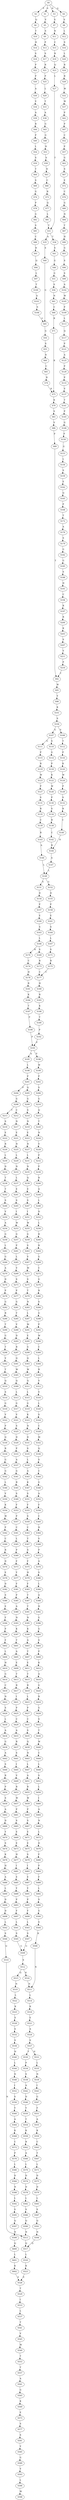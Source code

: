 strict digraph  {
	S0 -> S1 [ label = S ];
	S0 -> S2 [ label = P ];
	S0 -> S3 [ label = H ];
	S0 -> S4 [ label = Q ];
	S1 -> S5 [ label = V ];
	S2 -> S6 [ label = Q ];
	S3 -> S7 [ label = S ];
	S4 -> S8 [ label = S ];
	S5 -> S9 [ label = S ];
	S6 -> S10 [ label = T ];
	S7 -> S11 [ label = N ];
	S8 -> S12 [ label = L ];
	S9 -> S13 [ label = P ];
	S10 -> S14 [ label = H ];
	S11 -> S15 [ label = C ];
	S12 -> S16 [ label = S ];
	S13 -> S17 [ label = S ];
	S14 -> S18 [ label = S ];
	S15 -> S19 [ label = R ];
	S16 -> S20 [ label = L ];
	S17 -> S21 [ label = R ];
	S18 -> S22 [ label = P ];
	S19 -> S23 [ label = Q ];
	S20 -> S24 [ label = R ];
	S21 -> S25 [ label = P ];
	S22 -> S26 [ label = P ];
	S23 -> S27 [ label = L ];
	S24 -> S28 [ label = R ];
	S25 -> S29 [ label = L ];
	S26 -> S30 [ label = A ];
	S27 -> S31 [ label = T ];
	S28 -> S32 [ label = W ];
	S29 -> S33 [ label = T ];
	S30 -> S34 [ label = V ];
	S31 -> S35 [ label = A ];
	S31 -> S36 [ label = T ];
	S32 -> S37 [ label = W ];
	S33 -> S38 [ label = A ];
	S34 -> S39 [ label = A ];
	S35 -> S40 [ label = S ];
	S36 -> S41 [ label = S ];
	S37 -> S42 [ label = P ];
	S38 -> S43 [ label = G ];
	S39 -> S44 [ label = R ];
	S40 -> S45 [ label = G ];
	S41 -> S46 [ label = G ];
	S42 -> S47 [ label = P ];
	S43 -> S48 [ label = G ];
	S44 -> S49 [ label = P ];
	S45 -> S50 [ label = G ];
	S46 -> S51 [ label = G ];
	S47 -> S52 [ label = C ];
	S48 -> S53 [ label = H ];
	S49 -> S54 [ label = L ];
	S50 -> S55 [ label = S ];
	S51 -> S56 [ label = S ];
	S52 -> S57 [ label = P ];
	S53 -> S58 [ label = S ];
	S54 -> S59 [ label = S ];
	S55 -> S60 [ label = N ];
	S56 -> S61 [ label = N ];
	S57 -> S62 [ label = G ];
	S58 -> S63 [ label = N ];
	S59 -> S64 [ label = T ];
	S60 -> S65 [ label = C ];
	S61 -> S66 [ label = C ];
	S62 -> S67 [ label = S ];
	S63 -> S68 [ label = C ];
	S64 -> S69 [ label = S ];
	S65 -> S70 [ label = R ];
	S66 -> S71 [ label = R ];
	S67 -> S72 [ label = E ];
	S68 -> S73 [ label = R ];
	S69 -> S74 [ label = G ];
	S70 -> S75 [ label = R ];
	S71 -> S75 [ label = R ];
	S72 -> S76 [ label = C ];
	S73 -> S77 [ label = Q ];
	S74 -> S78 [ label = P ];
	S75 -> S79 [ label = K ];
	S76 -> S80 [ label = G ];
	S77 -> S81 [ label = L ];
	S78 -> S82 [ label = G ];
	S79 -> S83 [ label = S ];
	S80 -> S84 [ label = N ];
	S81 -> S31 [ label = T ];
	S82 -> S85 [ label = S ];
	S83 -> S86 [ label = V ];
	S84 -> S87 [ label = T ];
	S85 -> S88 [ label = C ];
	S86 -> S89 [ label = P ];
	S87 -> S90 [ label = H ];
	S88 -> S91 [ label = R ];
	S89 -> S92 [ label = T ];
	S90 -> S93 [ label = G ];
	S91 -> S94 [ label = Q ];
	S92 -> S95 [ label = W ];
	S93 -> S96 [ label = S ];
	S94 -> S97 [ label = L ];
	S95 -> S98 [ label = V ];
	S96 -> S99 [ label = S ];
	S97 -> S100 [ label = T ];
	S98 -> S101 [ label = K ];
	S99 -> S102 [ label = A ];
	S100 -> S103 [ label = A ];
	S101 -> S104 [ label = S ];
	S102 -> S105 [ label = W ];
	S103 -> S106 [ label = S ];
	S104 -> S107 [ label = G ];
	S104 -> S108 [ label = S ];
	S105 -> S109 [ label = P ];
	S106 -> S45 [ label = G ];
	S107 -> S110 [ label = S ];
	S107 -> S111 [ label = G ];
	S108 -> S112 [ label = T ];
	S109 -> S113 [ label = L ];
	S110 -> S114 [ label = G ];
	S111 -> S115 [ label = P ];
	S112 -> S116 [ label = P ];
	S113 -> S117 [ label = Q ];
	S114 -> S118 [ label = P ];
	S115 -> S119 [ label = R ];
	S116 -> S120 [ label = K ];
	S117 -> S121 [ label = P ];
	S118 -> S122 [ label = K ];
	S119 -> S123 [ label = W ];
	S120 -> S124 [ label = W ];
	S121 -> S125 [ label = A ];
	S122 -> S126 [ label = W ];
	S123 -> S127 [ label = P ];
	S124 -> S128 [ label = P ];
	S125 -> S129 [ label = P ];
	S126 -> S130 [ label = P ];
	S127 -> S131 [ label = S ];
	S128 -> S132 [ label = S ];
	S129 -> S133 [ label = P ];
	S130 -> S134 [ label = S ];
	S131 -> S135 [ label = R ];
	S132 -> S136 [ label = R ];
	S133 -> S137 [ label = V ];
	S134 -> S138 [ label = R ];
	S135 -> S139 [ label = C ];
	S136 -> S140 [ label = C ];
	S137 -> S141 [ label = T ];
	S138 -> S142 [ label = C ];
	S139 -> S143 [ label = R ];
	S140 -> S144 [ label = R ];
	S141 -> S145 [ label = P ];
	S142 -> S144 [ label = R ];
	S143 -> S146 [ label = A ];
	S144 -> S147 [ label = A ];
	S145 -> S148 [ label = G ];
	S146 -> S149 [ label = L ];
	S147 -> S149 [ label = L ];
	S148 -> S150 [ label = P ];
	S149 -> S151 [ label = E ];
	S149 -> S152 [ label = G ];
	S150 -> S153 [ label = G ];
	S151 -> S154 [ label = D ];
	S152 -> S155 [ label = D ];
	S153 -> S156 [ label = L ];
	S154 -> S157 [ label = P ];
	S155 -> S158 [ label = P ];
	S156 -> S159 [ label = S ];
	S157 -> S160 [ label = E ];
	S158 -> S161 [ label = E ];
	S159 -> S162 [ label = E ];
	S160 -> S163 [ label = S ];
	S161 -> S164 [ label = S ];
	S162 -> S165 [ label = Q ];
	S163 -> S166 [ label = L ];
	S164 -> S167 [ label = L ];
	S165 -> S168 [ label = P ];
	S166 -> S169 [ label = S ];
	S166 -> S170 [ label = R ];
	S167 -> S171 [ label = S ];
	S168 -> S172 [ label = T ];
	S169 -> S173 [ label = R ];
	S170 -> S174 [ label = C ];
	S171 -> S175 [ label = R ];
	S172 -> S176 [ label = A ];
	S173 -> S177 [ label = C ];
	S174 -> S178 [ label = H ];
	S175 -> S177 [ label = C ];
	S176 -> S179 [ label = S ];
	S177 -> S180 [ label = H ];
	S178 -> S181 [ label = R ];
	S179 -> S182 [ label = G ];
	S180 -> S183 [ label = R ];
	S181 -> S184 [ label = K ];
	S182 -> S185 [ label = G ];
	S183 -> S186 [ label = K ];
	S184 -> S187 [ label = T ];
	S185 -> S188 [ label = S ];
	S186 -> S189 [ label = T ];
	S187 -> S190 [ label = P ];
	S188 -> S191 [ label = H ];
	S189 -> S192 [ label = P ];
	S190 -> S193 [ label = P ];
	S191 -> S194 [ label = C ];
	S192 -> S193 [ label = P ];
	S193 -> S195 [ label = A ];
	S193 -> S196 [ label = P ];
	S194 -> S197 [ label = R ];
	S195 -> S198 [ label = L ];
	S196 -> S199 [ label = W ];
	S197 -> S200 [ label = R ];
	S198 -> S201 [ label = P ];
	S199 -> S202 [ label = P ];
	S200 -> S203 [ label = K ];
	S201 -> S204 [ label = P ];
	S201 -> S205 [ label = Q ];
	S202 -> S206 [ label = S ];
	S203 -> S207 [ label = S ];
	S204 -> S208 [ label = G ];
	S205 -> S209 [ label = G ];
	S206 -> S210 [ label = G ];
	S207 -> S211 [ label = V ];
	S208 -> S212 [ label = C ];
	S208 -> S213 [ label = T ];
	S209 -> S214 [ label = S ];
	S210 -> S215 [ label = Q ];
	S211 -> S216 [ label = P ];
	S212 -> S217 [ label = N ];
	S213 -> S218 [ label = S ];
	S214 -> S219 [ label = N ];
	S215 -> S220 [ label = T ];
	S216 -> S92 [ label = T ];
	S217 -> S221 [ label = E ];
	S218 -> S222 [ label = E ];
	S219 -> S223 [ label = E ];
	S220 -> S224 [ label = N ];
	S221 -> S225 [ label = N ];
	S222 -> S226 [ label = R ];
	S223 -> S227 [ label = N ];
	S224 -> S228 [ label = V ];
	S225 -> S229 [ label = L ];
	S226 -> S230 [ label = L ];
	S227 -> S231 [ label = L ];
	S228 -> S232 [ label = P ];
	S229 -> S233 [ label = N ];
	S230 -> S234 [ label = D ];
	S231 -> S235 [ label = N ];
	S232 -> S236 [ label = P ];
	S233 -> S237 [ label = L ];
	S234 -> S238 [ label = T ];
	S235 -> S239 [ label = Q ];
	S236 -> S240 [ label = R ];
	S237 -> S241 [ label = E ];
	S238 -> S242 [ label = T ];
	S239 -> S243 [ label = E ];
	S240 -> S244 [ label = A ];
	S241 -> S245 [ label = S ];
	S242 -> S246 [ label = S ];
	S243 -> S247 [ label = S ];
	S244 -> S248 [ label = L ];
	S245 -> S249 [ label = I ];
	S246 -> S250 [ label = V ];
	S247 -> S251 [ label = I ];
	S248 -> S252 [ label = D ];
	S249 -> S253 [ label = W ];
	S250 -> S254 [ label = A ];
	S251 -> S255 [ label = W ];
	S252 -> S256 [ label = L ];
	S253 -> S257 [ label = G ];
	S254 -> S258 [ label = G ];
	S255 -> S259 [ label = G ];
	S256 -> S260 [ label = R ];
	S257 -> S261 [ label = P ];
	S258 -> S262 [ label = L ];
	S259 -> S263 [ label = S ];
	S260 -> S264 [ label = R ];
	S261 -> S265 [ label = L ];
	S262 -> S266 [ label = G ];
	S263 -> S267 [ label = V ];
	S264 -> S268 [ label = G ];
	S265 -> S269 [ label = V ];
	S266 -> S270 [ label = A ];
	S267 -> S271 [ label = M ];
	S268 -> S272 [ label = C ];
	S269 -> S273 [ label = S ];
	S270 -> S274 [ label = D ];
	S271 -> S275 [ label = S ];
	S272 -> S276 [ label = G ];
	S273 -> S277 [ label = P ];
	S274 -> S278 [ label = P ];
	S275 -> S279 [ label = T ];
	S276 -> S280 [ label = R ];
	S277 -> S281 [ label = G ];
	S278 -> S282 [ label = G ];
	S279 -> S283 [ label = N ];
	S280 -> S284 [ label = S ];
	S281 -> S285 [ label = T ];
	S282 -> S286 [ label = R ];
	S283 -> S287 [ label = L ];
	S284 -> S288 [ label = G ];
	S285 -> S289 [ label = V ];
	S286 -> S290 [ label = T ];
	S287 -> S291 [ label = M ];
	S288 -> S292 [ label = P ];
	S289 -> S293 [ label = D ];
	S290 -> S294 [ label = G ];
	S291 -> S295 [ label = E ];
	S292 -> S296 [ label = W ];
	S293 -> S297 [ label = R ];
	S294 -> S298 [ label = T ];
	S295 -> S299 [ label = G ];
	S296 -> S300 [ label = C ];
	S297 -> S301 [ label = Q ];
	S298 -> S302 [ label = V ];
	S299 -> S303 [ label = Q ];
	S300 -> S304 [ label = L ];
	S301 -> S305 [ label = W ];
	S302 -> S306 [ label = T ];
	S303 -> S307 [ label = W ];
	S304 -> S308 [ label = R ];
	S305 -> S309 [ label = Q ];
	S306 -> S310 [ label = Q ];
	S307 -> S311 [ label = Q ];
	S308 -> S312 [ label = V ];
	S309 -> S313 [ label = L ];
	S310 -> S314 [ label = S ];
	S311 -> S315 [ label = L ];
	S312 -> S316 [ label = V ];
	S313 -> S317 [ label = G ];
	S314 -> S318 [ label = G ];
	S315 -> S319 [ label = G ];
	S316 -> S320 [ label = L ];
	S317 -> S321 [ label = V ];
	S318 -> S322 [ label = V ];
	S319 -> S323 [ label = K ];
	S320 -> S324 [ label = S ];
	S321 -> S325 [ label = S ];
	S322 -> S326 [ label = P ];
	S323 -> S327 [ label = N ];
	S324 -> S328 [ label = C ];
	S325 -> S329 [ label = D ];
	S326 -> S330 [ label = Q ];
	S327 -> S331 [ label = D ];
	S328 -> S332 [ label = M ];
	S329 -> S333 [ label = P ];
	S330 -> S334 [ label = R ];
	S331 -> S335 [ label = S ];
	S332 -> S336 [ label = Q ];
	S333 -> S337 [ label = A ];
	S334 -> S338 [ label = G ];
	S335 -> S339 [ label = L ];
	S336 -> S340 [ label = S ];
	S337 -> S341 [ label = G ];
	S338 -> S342 [ label = G ];
	S339 -> S343 [ label = A ];
	S340 -> S344 [ label = C ];
	S341 -> S345 [ label = R ];
	S342 -> S346 [ label = L ];
	S343 -> S347 [ label = K ];
	S344 -> S348 [ label = G ];
	S345 -> S349 [ label = S ];
	S346 -> S350 [ label = V ];
	S347 -> S351 [ label = S ];
	S348 -> S352 [ label = A ];
	S349 -> S353 [ label = F ];
	S350 -> S354 [ label = K ];
	S351 -> S355 [ label = F ];
	S352 -> S356 [ label = F ];
	S353 -> S357 [ label = P ];
	S354 -> S358 [ label = W ];
	S355 -> S359 [ label = S ];
	S356 -> S360 [ label = C ];
	S357 -> S361 [ label = C ];
	S358 -> S362 [ label = P ];
	S359 -> S363 [ label = C ];
	S360 -> S364 [ label = H ];
	S361 -> S365 [ label = L ];
	S362 -> S366 [ label = C ];
	S363 -> S367 [ label = T ];
	S364 -> S368 [ label = V ];
	S365 -> S369 [ label = P ];
	S366 -> S370 [ label = R ];
	S367 -> S371 [ label = S ];
	S368 -> S372 [ label = P ];
	S369 -> S373 [ label = F ];
	S370 -> S374 [ label = D ];
	S371 -> S375 [ label = F ];
	S372 -> S376 [ label = A ];
	S373 -> S377 [ label = Y ];
	S374 -> S378 [ label = E ];
	S375 -> S379 [ label = H ];
	S376 -> S380 [ label = S ];
	S377 -> S381 [ label = F ];
	S378 -> S382 [ label = D ];
	S379 -> S383 [ label = F ];
	S380 -> S384 [ label = L ];
	S381 -> S385 [ label = P ];
	S382 -> S386 [ label = S ];
	S383 -> S387 [ label = T ];
	S384 -> S388 [ label = A ];
	S385 -> S389 [ label = A ];
	S386 -> S390 [ label = E ];
	S387 -> S391 [ label = T ];
	S388 -> S392 [ label = H ];
	S389 -> S393 [ label = N ];
	S390 -> S394 [ label = F ];
	S391 -> S395 [ label = N ];
	S392 -> S396 [ label = G ];
	S393 -> S397 [ label = K ];
	S394 -> S398 [ label = P ];
	S395 -> S399 [ label = K ];
	S396 -> S400 [ label = G ];
	S397 -> S401 [ label = T ];
	S398 -> S402 [ label = F ];
	S399 -> S403 [ label = A ];
	S400 -> S404 [ label = S ];
	S401 -> S405 [ label = A ];
	S402 -> S406 [ label = L ];
	S403 -> S407 [ label = T ];
	S404 -> S408 [ label = P ];
	S405 -> S409 [ label = E ];
	S406 -> S410 [ label = H ];
	S407 -> S411 [ label = E ];
	S408 -> S412 [ label = K ];
	S409 -> S413 [ label = T ];
	S410 -> S414 [ label = G ];
	S411 -> S415 [ label = T ];
	S412 -> S416 [ label = A ];
	S413 -> S417 [ label = R ];
	S414 -> S418 [ label = C ];
	S415 -> S419 [ label = R ];
	S416 -> S420 [ label = G ];
	S417 -> S421 [ label = I ];
	S418 -> S422 [ label = N ];
	S419 -> S423 [ label = L ];
	S420 -> S424 [ label = R ];
	S421 -> S425 [ label = P ];
	S422 -> S426 [ label = S ];
	S423 -> S427 [ label = P ];
	S424 -> S428 [ label = G ];
	S425 -> S429 [ label = C ];
	S426 -> S430 [ label = L ];
	S427 -> S431 [ label = C ];
	S428 -> S432 [ label = S ];
	S429 -> S433 [ label = A ];
	S430 -> S434 [ label = A ];
	S431 -> S435 [ label = S ];
	S432 -> S436 [ label = T ];
	S433 -> S437 [ label = R ];
	S434 -> S438 [ label = G ];
	S435 -> S439 [ label = Q ];
	S436 -> S440 [ label = W ];
	S437 -> S441 [ label = S ];
	S438 -> S442 [ label = A ];
	S439 -> S443 [ label = N ];
	S440 -> S444 [ label = C ];
	S441 -> S445 [ label = I ];
	S442 -> S446 [ label = S ];
	S443 -> S447 [ label = L ];
	S444 -> S448 [ label = L ];
	S445 -> S449 [ label = V ];
	S446 -> S450 [ label = R ];
	S447 -> S451 [ label = A ];
	S448 -> S452 [ label = S ];
	S449 -> S453 [ label = R ];
	S450 -> S454 [ label = P ];
	S451 -> S455 [ label = R ];
	S452 -> S456 [ label = L ];
	S453 -> S457 [ label = W ];
	S454 -> S458 [ label = S ];
	S455 -> S459 [ label = W ];
	S456 -> S460 [ label = I ];
	S457 -> S461 [ label = P ];
	S458 -> S462 [ label = A ];
	S459 -> S463 [ label = P ];
	S460 -> S464 [ label = A ];
	S461 -> S465 [ label = S ];
	S462 -> S466 [ label = D ];
	S463 -> S467 [ label = S ];
	S464 -> S468 [ label = N ];
	S465 -> S469 [ label = E ];
	S466 -> S470 [ label = Y ];
	S467 -> S471 [ label = E ];
	S468 -> S472 [ label = L ];
	S469 -> S473 [ label = E ];
	S470 -> S474 [ label = S ];
	S471 -> S475 [ label = E ];
	S472 -> S476 [ label = D ];
	S473 -> S477 [ label = H ];
	S474 -> S478 [ label = K ];
	S475 -> S479 [ label = S ];
	S476 -> S480 [ label = F ];
	S477 -> S481 [ label = I ];
	S478 -> S482 [ label = H ];
	S479 -> S483 [ label = I ];
	S480 -> S484 [ label = P ];
	S481 -> S485 [ label = E ];
	S482 -> S486 [ label = A ];
	S483 -> S487 [ label = E ];
	S484 -> S488 [ label = F ];
	S485 -> S489 [ label = Y ];
	S486 -> S490 [ label = L ];
	S487 -> S491 [ label = Y ];
	S488 -> S492 [ label = L ];
	S489 -> S493 [ label = P ];
	S490 -> S494 [ label = D ];
	S491 -> S495 [ label = P ];
	S492 -> S496 [ label = S ];
	S493 -> S497 [ label = F ];
	S494 -> S498 [ label = D ];
	S495 -> S499 [ label = F ];
	S496 -> S500 [ label = G ];
	S497 -> S501 [ label = L ];
	S498 -> S502 [ label = L ];
	S499 -> S503 [ label = L ];
	S500 -> S504 [ label = S ];
	S501 -> S505 [ label = S ];
	S502 -> S506 [ label = S ];
	S503 -> S507 [ label = S ];
	S504 -> S508 [ label = K ];
	S505 -> S509 [ label = G ];
	S506 -> S510 [ label = Q ];
	S507 -> S509 [ label = G ];
	S508 -> S511 [ label = N ];
	S509 -> S512 [ label = S ];
	S510 -> S513 [ label = N ];
	S511 -> S514 [ label = L ];
	S512 -> S515 [ label = Q ];
	S512 -> S516 [ label = K ];
	S513 -> S517 [ label = Q ];
	S514 -> S518 [ label = K ];
	S515 -> S519 [ label = N ];
	S516 -> S511 [ label = N ];
	S517 -> S520 [ label = L ];
	S518 -> S521 [ label = E ];
	S519 -> S522 [ label = L ];
	S520 -> S523 [ label = K ];
	S521 -> S524 [ label = A ];
	S522 -> S525 [ label = K ];
	S523 -> S526 [ label = E ];
	S524 -> S527 [ label = S ];
	S525 -> S528 [ label = E ];
	S526 -> S529 [ label = T ];
	S527 -> S530 [ label = Y ];
	S527 -> S531 [ label = H ];
	S528 -> S532 [ label = S ];
	S529 -> S533 [ label = I ];
	S530 -> S534 [ label = P ];
	S531 -> S535 [ label = L ];
	S532 -> S536 [ label = S ];
	S533 -> S537 [ label = L ];
	S534 -> S538 [ label = S ];
	S535 -> S539 [ label = N ];
	S536 -> S540 [ label = H ];
	S537 -> S541 [ label = T ];
	S538 -> S542 [ label = A ];
	S539 -> S543 [ label = I ];
	S540 -> S544 [ label = L ];
	S541 -> S545 [ label = V ];
	S542 -> S546 [ label = D ];
	S543 -> S547 [ label = G ];
	S544 -> S548 [ label = N ];
	S545 -> S549 [ label = M ];
	S546 -> S550 [ label = Y ];
	S547 -> S551 [ label = F ];
	S548 -> S552 [ label = I ];
	S549 -> S553 [ label = T ];
	S550 -> S554 [ label = T ];
	S551 -> S555 [ label = A ];
	S552 -> S556 [ label = S ];
	S553 -> S557 [ label = T ];
	S554 -> S558 [ label = K ];
	S555 -> S559 [ label = K ];
	S556 -> S560 [ label = Y ];
	S557 -> S561 [ label = A ];
	S558 -> S562 [ label = R ];
	S559 -> S563 [ label = C ];
	S560 -> S564 [ label = A ];
	S561 -> S565 [ label = G ];
	S562 -> S566 [ label = A ];
	S563 -> S567 [ label = T ];
	S564 -> S568 [ label = K ];
	S565 -> S569 [ label = K ];
	S566 -> S570 [ label = L ];
	S567 -> S571 [ label = L ];
	S568 -> S572 [ label = C ];
	S569 -> S573 [ label = E ];
	S570 -> S574 [ label = D ];
	S571 -> S575 [ label = D ];
	S572 -> S576 [ label = P ];
	S573 -> S577 [ label = S ];
	S574 -> S578 [ label = D ];
	S575 -> S579 [ label = D ];
	S576 -> S580 [ label = L ];
	S577 -> S581 [ label = S ];
	S578 -> S582 [ label = L ];
	S579 -> S583 [ label = L ];
	S580 -> S584 [ label = D ];
	S581 -> S585 [ label = V ];
	S582 -> S586 [ label = S ];
	S583 -> S587 [ label = S ];
	S584 -> S588 [ label = N ];
	S585 -> S589 [ label = G ];
	S586 -> S590 [ label = Q ];
	S587 -> S591 [ label = Q ];
	S588 -> S592 [ label = L ];
	S589 -> S593 [ label = V ];
	S590 -> S513 [ label = N ];
	S591 -> S594 [ label = N ];
	S592 -> S595 [ label = S ];
	S593 -> S596 [ label = L ];
	S594 -> S517 [ label = Q ];
	S595 -> S597 [ label = Q ];
	S596 -> S598 [ label = M ];
	S597 -> S599 [ label = N ];
	S599 -> S600 [ label = Q ];
	S600 -> S601 [ label = L ];
	S601 -> S602 [ label = K ];
	S602 -> S526 [ label = E ];
}
